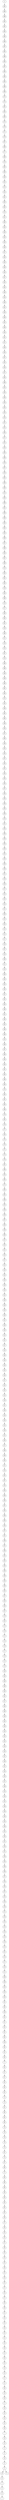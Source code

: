 digraph {
	0 [label=0]
	482 [label=482]
	496 [label=496]
	498 [label=498]
	492 [label=492]
	491 [label=491]
	493 [label=493]
	495 [label=495]
	499 [label=499]
	487 [label=487]
	485 [label=485]
	486 [label=486]
	494 [label=494]
	497 [label=497]
	490 [label=490]
	484 [label=484]
	483 [label=483]
	489 [label=489]
	488 [label=488]
	472 [label=472]
	474 [label=474]
	481 [label=481]
	464 [label=464]
	480 [label=480]
	473 [label=473]
	479 [label=479]
	471 [label=471]
	478 [label=478]
	467 [label=467]
	468 [label=468]
	477 [label=477]
	469 [label=469]
	476 [label=476]
	465 [label=465]
	466 [label=466]
	449 [label=449]
	452 [label=452]
	475 [label=475]
	454 [label=454]
	461 [label=461]
	463 [label=463]
	462 [label=462]
	470 [label=470]
	451 [label=451]
	460 [label=460]
	455 [label=455]
	456 [label=456]
	453 [label=453]
	459 [label=459]
	448 [label=448]
	457 [label=457]
	450 [label=450]
	430 [label=430]
	458 [label=458]
	440 [label=440]
	447 [label=447]
	443 [label=443]
	445 [label=445]
	446 [label=446]
	424 [label=424]
	436 [label=436]
	441 [label=441]
	429 [label=429]
	438 [label=438]
	442 [label=442]
	439 [label=439]
	444 [label=444]
	431 [label=431]
	411 [label=411]
	428 [label=428]
	434 [label=434]
	437 [label=437]
	432 [label=432]
	416 [label=416]
	427 [label=427]
	435 [label=435]
	409 [label=409]
	415 [label=415]
	420 [label=420]
	426 [label=426]
	433 [label=433]
	425 [label=425]
	423 [label=423]
	414 [label=414]
	421 [label=421]
	412 [label=412]
	404 [label=404]
	417 [label=417]
	422 [label=422]
	410 [label=410]
	403 [label=403]
	408 [label=408]
	419 [label=419]
	407 [label=407]
	418 [label=418]
	402 [label=402]
	406 [label=406]
	400 [label=400]
	413 [label=413]
	405 [label=405]
	398 [label=398]
	401 [label=401]
	399 [label=399]
	390 [label=390]
	395 [label=395]
	392 [label=392]
	393 [label=393]
	396 [label=396]
	397 [label=397]
	386 [label=386]
	394 [label=394]
	387 [label=387]
	389 [label=389]
	373 [label=373]
	383 [label=383]
	391 [label=391]
	385 [label=385]
	378 [label=378]
	384 [label=384]
	388 [label=388]
	370 [label=370]
	377 [label=377]
	380 [label=380]
	382 [label=382]
	381 [label=381]
	379 [label=379]
	368 [label=368]
	371 [label=371]
	376 [label=376]
	375 [label=375]
	367 [label=367]
	374 [label=374]
	366 [label=366]
	369 [label=369]
	346 [label=346]
	358 [label=358]
	360 [label=360]
	361 [label=361]
	364 [label=364]
	372 [label=372]
	342 [label=342]
	359 [label=359]
	362 [label=362]
	365 [label=365]
	349 [label=349]
	354 [label=354]
	357 [label=357]
	363 [label=363]
	348 [label=348]
	352 [label=352]
	355 [label=355]
	347 [label=347]
	345 [label=345]
	351 [label=351]
	344 [label=344]
	353 [label=353]
	350 [label=350]
	337 [label=337]
	340 [label=340]
	343 [label=343]
	356 [label=356]
	335 [label=335]
	339 [label=339]
	314 [label=314]
	341 [label=341]
	334 [label=334]
	336 [label=336]
	326 [label=326]
	330 [label=330]
	333 [label=333]
	332 [label=332]
	320 [label=320]
	338 [label=338]
	328 [label=328]
	331 [label=331]
	316 [label=316]
	329 [label=329]
	327 [label=327]
	323 [label=323]
	325 [label=325]
	324 [label=324]
	321 [label=321]
	309 [label=309]
	322 [label=322]
	305 [label=305]
	315 [label=315]
	312 [label=312]
	317 [label=317]
	318 [label=318]
	307 [label=307]
	319 [label=319]
	308 [label=308]
	311 [label=311]
	310 [label=310]
	306 [label=306]
	304 [label=304]
	303 [label=303]
	293 [label=293]
	297 [label=297]
	302 [label=302]
	300 [label=300]
	288 [label=288]
	301 [label=301]
	280 [label=280]
	292 [label=292]
	296 [label=296]
	299 [label=299]
	313 [label=313]
	298 [label=298]
	287 [label=287]
	286 [label=286]
	294 [label=294]
	284 [label=284]
	291 [label=291]
	295 [label=295]
	289 [label=289]
	290 [label=290]
	273 [label=273]
	285 [label=285]
	281 [label=281]
	283 [label=283]
	268 [label=268]
	279 [label=279]
	282 [label=282]
	278 [label=278]
	277 [label=277]
	240 [label=240]
	275 [label=275]
	270 [label=270]
	271 [label=271]
	274 [label=274]
	276 [label=276]
	261 [label=261]
	269 [label=269]
	254 [label=254]
	263 [label=263]
	272 [label=272]
	265 [label=265]
	262 [label=262]
	266 [label=266]
	235 [label=235]
	256 [label=256]
	258 [label=258]
	267 [label=267]
	264 [label=264]
	259 [label=259]
	260 [label=260]
	247 [label=247]
	255 [label=255]
	251 [label=251]
	253 [label=253]
	257 [label=257]
	252 [label=252]
	243 [label=243]
	245 [label=245]
	250 [label=250]
	248 [label=248]
	234 [label=234]
	242 [label=242]
	246 [label=246]
	249 [label=249]
	233 [label=233]
	238 [label=238]
	241 [label=241]
	239 [label=239]
	230 [label=230]
	223 [label=223]
	231 [label=231]
	237 [label=237]
	224 [label=224]
	236 [label=236]
	244 [label=244]
	229 [label=229]
	232 [label=232]
	226 [label=226]
	227 [label=227]
	225 [label=225]
	222 [label=222]
	213 [label=213]
	219 [label=219]
	221 [label=221]
	228 [label=228]
	216 [label=216]
	220 [label=220]
	215 [label=215]
	218 [label=218]
	212 [label=212]
	203 [label=203]
	217 [label=217]
	209 [label=209]
	206 [label=206]
	205 [label=205]
	211 [label=211]
	214 [label=214]
	202 [label=202]
	207 [label=207]
	210 [label=210]
	204 [label=204]
	208 [label=208]
	193 [label=193]
	201 [label=201]
	195 [label=195]
	199 [label=199]
	200 [label=200]
	194 [label=194]
	197 [label=197]
	181 [label=181]
	198 [label=198]
	191 [label=191]
	196 [label=196]
	192 [label=192]
	182 [label=182]
	190 [label=190]
	186 [label=186]
	189 [label=189]
	184 [label=184]
	188 [label=188]
	185 [label=185]
	167 [label=167]
	183 [label=183]
	180 [label=180]
	187 [label=187]
	176 [label=176]
	162 [label=162]
	175 [label=175]
	179 [label=179]
	171 [label=171]
	174 [label=174]
	178 [label=178]
	177 [label=177]
	170 [label=170]
	172 [label=172]
	173 [label=173]
	159 [label=159]
	163 [label=163]
	169 [label=169]
	168 [label=168]
	160 [label=160]
	161 [label=161]
	157 [label=157]
	164 [label=164]
	166 [label=166]
	158 [label=158]
	165 [label=165]
	156 [label=156]
	143 [label=143]
	152 [label=152]
	155 [label=155]
	154 [label=154]
	150 [label=150]
	147 [label=147]
	148 [label=148]
	151 [label=151]
	144 [label=144]
	153 [label=153]
	137 [label=137]
	149 [label=149]
	123 [label=123]
	134 [label=134]
	142 [label=142]
	136 [label=136]
	139 [label=139]
	140 [label=140]
	145 [label=145]
	146 [label=146]
	132 [label=132]
	135 [label=135]
	141 [label=141]
	116 [label=116]
	131 [label=131]
	129 [label=129]
	130 [label=130]
	138 [label=138]
	109 [label=109]
	127 [label=127]
	128 [label=128]
	133 [label=133]
	107 [label=107]
	122 [label=122]
	126 [label=126]
	118 [label=118]
	121 [label=121]
	124 [label=124]
	125 [label=125]
	115 [label=115]
	120 [label=120]
	113 [label=113]
	119 [label=119]
	112 [label=112]
	101 [label=101]
	114 [label=114]
	117 [label=117]
	110 [label=110]
	111 [label=111]
	106 [label=106]
	108 [label=108]
	102 [label=102]
	103 [label=103]
	105 [label=105]
	94 [label=94]
	99 [label=99]
	100 [label=100]
	84 [label=84]
	91 [label=91]
	93 [label=93]
	95 [label=95]
	96 [label=96]
	104 [label=104]
	86 [label=86]
	92 [label=92]
	98 [label=98]
	77 [label=77]
	83 [label=83]
	97 [label=97]
	87 [label=87]
	90 [label=90]
	80 [label=80]
	82 [label=82]
	72 [label=72]
	75 [label=75]
	81 [label=81]
	88 [label=88]
	85 [label=85]
	89 [label=89]
	70 [label=70]
	78 [label=78]
	79 [label=79]
	76 [label=76]
	73 [label=73]
	61 [label=61]
	74 [label=74]
	67 [label=67]
	66 [label=66]
	71 [label=71]
	60 [label=60]
	68 [label=68]
	69 [label=69]
	56 [label=56]
	63 [label=63]
	64 [label=64]
	65 [label=65]
	62 [label=62]
	59 [label=59]
	57 [label=57]
	58 [label=58]
	54 [label=54]
	32 [label=32]
	51 [label=51]
	48 [label=48]
	50 [label=50]
	53 [label=53]
	55 [label=55]
	49 [label=49]
	52 [label=52]
	34 [label=34]
	42 [label=42]
	47 [label=47]
	44 [label=44]
	37 [label=37]
	46 [label=46]
	38 [label=38]
	41 [label=41]
	45 [label=45]
	35 [label=35]
	40 [label=40]
	43 [label=43]
	31 [label=31]
	26 [label=26]
	39 [label=39]
	22 [label=22]
	30 [label=30]
	33 [label=33]
	10 [label=10]
	24 [label=24]
	27 [label=27]
	21 [label=21]
	36 [label=36]
	19 [label=19]
	28 [label=28]
	17 [label=17]
	18 [label=18]
	20 [label=20]
	23 [label=23]
	25 [label=25]
	29 [label=29]
	7 [label=7]
	13 [label=13]
	15 [label=15]
	3 [label=3]
	8 [label=8]
	14 [label=14]
	6 [label=6]
	5 [label=5]
	16 [label=16]
	12 [label=12]
	2 [label=2]
	9 [label=9]
	11 [label=11]
	1 [label=1]
	4 [label=4]
	0 -> 482
	482 -> 496
	496 -> 498
	498 -> 492
	492 -> 491
	491 -> 493
	493 -> 495
	495 -> 499
	499 -> 487
	487 -> 485
	485 -> 486
	486 -> 494
	494 -> 497
	497 -> 490
	490 -> 484
	484 -> 483
	483 -> 489
	489 -> 488
	488 -> 472
	472 -> 474
	474 -> 481
	481 -> 464
	464 -> 480
	480 -> 473
	473 -> 479
	479 -> 471
	471 -> 478
	478 -> 467
	467 -> 468
	468 -> 477
	477 -> 469
	469 -> 476
	476 -> 465
	465 -> 466
	466 -> 449
	449 -> 452
	452 -> 475
	475 -> 454
	454 -> 461
	461 -> 463
	463 -> 462
	462 -> 470
	470 -> 451
	451 -> 460
	460 -> 455
	455 -> 456
	456 -> 453
	453 -> 459
	459 -> 448
	448 -> 457
	457 -> 450
	450 -> 430
	430 -> 458
	458 -> 440
	440 -> 447
	447 -> 443
	443 -> 445
	445 -> 446
	446 -> 424
	424 -> 436
	436 -> 441
	441 -> 429
	429 -> 438
	438 -> 442
	442 -> 439
	439 -> 444
	444 -> 431
	431 -> 411
	411 -> 428
	428 -> 434
	434 -> 437
	437 -> 432
	432 -> 416
	416 -> 427
	427 -> 435
	435 -> 409
	409 -> 415
	415 -> 420
	420 -> 426
	426 -> 433
	433 -> 425
	425 -> 423
	423 -> 414
	414 -> 421
	421 -> 412
	412 -> 404
	404 -> 417
	417 -> 422
	422 -> 410
	410 -> 403
	403 -> 408
	408 -> 419
	419 -> 407
	407 -> 418
	418 -> 402
	402 -> 406
	406 -> 400
	400 -> 413
	413 -> 405
	405 -> 398
	398 -> 401
	401 -> 399
	399 -> 390
	390 -> 395
	395 -> 392
	392 -> 393
	393 -> 396
	396 -> 397
	397 -> 386
	386 -> 394
	394 -> 387
	387 -> 389
	389 -> 373
	373 -> 383
	383 -> 391
	391 -> 385
	385 -> 378
	378 -> 384
	384 -> 388
	388 -> 370
	370 -> 377
	377 -> 380
	380 -> 382
	382 -> 381
	381 -> 379
	379 -> 368
	368 -> 371
	371 -> 376
	376 -> 375
	375 -> 367
	367 -> 374
	374 -> 366
	366 -> 369
	369 -> 346
	346 -> 358
	358 -> 360
	360 -> 361
	361 -> 364
	364 -> 372
	372 -> 342
	342 -> 359
	359 -> 362
	362 -> 365
	365 -> 349
	349 -> 354
	354 -> 357
	357 -> 363
	363 -> 348
	348 -> 352
	352 -> 355
	355 -> 347
	347 -> 345
	345 -> 351
	351 -> 344
	344 -> 353
	353 -> 350
	350 -> 337
	337 -> 340
	340 -> 343
	343 -> 356
	356 -> 335
	335 -> 339
	339 -> 314
	314 -> 341
	341 -> 334
	334 -> 336
	336 -> 326
	326 -> 330
	330 -> 333
	333 -> 332
	332 -> 320
	320 -> 338
	338 -> 328
	328 -> 331
	331 -> 316
	316 -> 329
	329 -> 327
	327 -> 323
	323 -> 325
	325 -> 324
	324 -> 321
	321 -> 309
	309 -> 322
	322 -> 305
	305 -> 315
	315 -> 312
	312 -> 317
	317 -> 318
	318 -> 307
	307 -> 319
	319 -> 308
	308 -> 311
	311 -> 310
	310 -> 306
	306 -> 304
	304 -> 303
	303 -> 293
	293 -> 297
	297 -> 302
	302 -> 300
	300 -> 288
	288 -> 301
	301 -> 280
	280 -> 292
	292 -> 296
	296 -> 299
	299 -> 313
	313 -> 298
	298 -> 287
	287 -> 286
	286 -> 294
	294 -> 284
	284 -> 291
	291 -> 295
	295 -> 289
	289 -> 290
	290 -> 273
	273 -> 285
	285 -> 281
	281 -> 283
	283 -> 268
	268 -> 279
	279 -> 282
	282 -> 278
	278 -> 277
	277 -> 240
	240 -> 275
	275 -> 270
	270 -> 271
	271 -> 274
	274 -> 276
	276 -> 261
	261 -> 269
	269 -> 254
	254 -> 263
	263 -> 272
	272 -> 265
	265 -> 262
	262 -> 266
	266 -> 235
	235 -> 256
	256 -> 258
	258 -> 267
	267 -> 264
	264 -> 259
	259 -> 260
	260 -> 247
	247 -> 255
	255 -> 251
	251 -> 253
	253 -> 257
	257 -> 252
	252 -> 243
	243 -> 245
	245 -> 250
	250 -> 248
	248 -> 234
	234 -> 242
	242 -> 246
	246 -> 249
	249 -> 233
	233 -> 238
	238 -> 241
	241 -> 239
	239 -> 230
	230 -> 223
	223 -> 231
	231 -> 237
	237 -> 224
	224 -> 236
	236 -> 244
	244 -> 229
	229 -> 232
	232 -> 226
	226 -> 227
	227 -> 225
	225 -> 222
	222 -> 213
	213 -> 219
	219 -> 221
	221 -> 228
	228 -> 216
	216 -> 220
	220 -> 215
	215 -> 218
	218 -> 212
	212 -> 203
	203 -> 217
	217 -> 209
	209 -> 206
	206 -> 205
	205 -> 211
	211 -> 214
	214 -> 202
	202 -> 207
	207 -> 210
	210 -> 204
	204 -> 208
	208 -> 193
	193 -> 201
	201 -> 195
	195 -> 199
	199 -> 200
	200 -> 194
	194 -> 197
	197 -> 181
	181 -> 198
	198 -> 191
	191 -> 196
	196 -> 192
	192 -> 182
	182 -> 190
	190 -> 186
	186 -> 189
	189 -> 184
	184 -> 188
	188 -> 185
	185 -> 167
	167 -> 183
	183 -> 180
	180 -> 187
	187 -> 176
	176 -> 162
	162 -> 175
	175 -> 179
	179 -> 171
	171 -> 174
	174 -> 178
	178 -> 177
	177 -> 170
	170 -> 172
	172 -> 173
	173 -> 159
	159 -> 163
	163 -> 169
	169 -> 168
	168 -> 160
	160 -> 161
	161 -> 157
	157 -> 164
	164 -> 166
	166 -> 158
	158 -> 165
	165 -> 156
	156 -> 143
	143 -> 152
	152 -> 155
	155 -> 154
	154 -> 150
	150 -> 147
	147 -> 148
	148 -> 151
	151 -> 144
	144 -> 153
	153 -> 137
	137 -> 149
	149 -> 123
	123 -> 134
	134 -> 142
	142 -> 136
	136 -> 139
	139 -> 140
	140 -> 145
	145 -> 146
	146 -> 132
	132 -> 135
	135 -> 141
	141 -> 116
	116 -> 131
	131 -> 129
	129 -> 130
	130 -> 138
	138 -> 109
	109 -> 127
	127 -> 128
	128 -> 133
	133 -> 107
	107 -> 122
	122 -> 126
	126 -> 118
	118 -> 121
	121 -> 124
	124 -> 125
	125 -> 115
	115 -> 120
	120 -> 113
	113 -> 119
	119 -> 112
	112 -> 101
	101 -> 114
	114 -> 117
	117 -> 110
	110 -> 111
	111 -> 106
	106 -> 108
	108 -> 102
	102 -> 103
	103 -> 105
	105 -> 94
	94 -> 99
	99 -> 100
	100 -> 84
	84 -> 91
	91 -> 93
	93 -> 95
	95 -> 96
	96 -> 104
	104 -> 86
	86 -> 92
	92 -> 98
	98 -> 77
	77 -> 83
	83 -> 97
	97 -> 87
	87 -> 90
	90 -> 80
	80 -> 82
	82 -> 72
	72 -> 75
	75 -> 81
	81 -> 88
	88 -> 85
	85 -> 89
	89 -> 70
	70 -> 78
	78 -> 79
	79 -> 76
	76 -> 73
	73 -> 61
	61 -> 74
	74 -> 67
	67 -> 66
	66 -> 71
	71 -> 60
	60 -> 68
	68 -> 69
	69 -> 56
	56 -> 63
	63 -> 64
	64 -> 65
	65 -> 62
	62 -> 59
	59 -> 57
	57 -> 58
	58 -> 54
	54 -> 32
	32 -> 51
	51 -> 48
	48 -> 50
	50 -> 53
	53 -> 55
	55 -> 49
	49 -> 52
	52 -> 34
	34 -> 42
	42 -> 47
	47 -> 44
	44 -> 37
	37 -> 46
	46 -> 38
	38 -> 41
	41 -> 45
	45 -> 35
	35 -> 40
	40 -> 43
	43 -> 31
	31 -> 26
	26 -> 39
	39 -> 22
	22 -> 30
	30 -> 33
	33 -> 10
	10 -> 24
	24 -> 27
	27 -> 21
	21 -> 36
	36 -> 19
	19 -> 28
	28 -> 17
	17 -> 18
	18 -> 20
	20 -> 23
	23 -> 25
	25 -> 29
	29 -> 7
	7 -> 13
	13 -> 15
	15 -> 3
	3 -> 8
	8 -> 14
	14 -> 6
	6 -> 5
	5 -> 16
	16 -> 12
	12 -> 2
	2 -> 9
	9 -> 11
	11 -> 1
	5 -> 4
}
